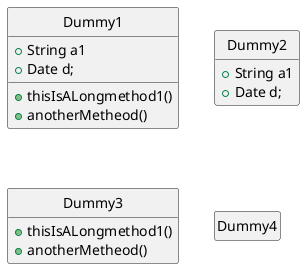 {
  "sha1": "3em5jz9723e0mov2sktt10famw2a6us",
  "insertion": {
    "when": "2024-05-30T20:48:20.894Z",
    "user": "plantuml@gmail.com"
  }
}
@startuml
class Dummy1 {
  +thisIsALongmethod1()
  +anotherMetheod()
  
  +String a1
  +Date d;
}

class Dummy2 {
  +thisIsALongmethod1()
  +anotherMetheod()
  
  +String a1
  +Date d;
}

class Dummy3 {
  +thisIsALongmethod1()
  +anotherMetheod()
  +String a1
  +Date d;
}

class Dummy4 {
  +thisIsALongmethod1()
  +anotherMetheod()
  +String a1
  +Date d;
}

hide class circled
hide Dummy2 methods
hide Dummy3 attributes
hide Dummy4 methods
hide Dummy4 attributes


@enduml

